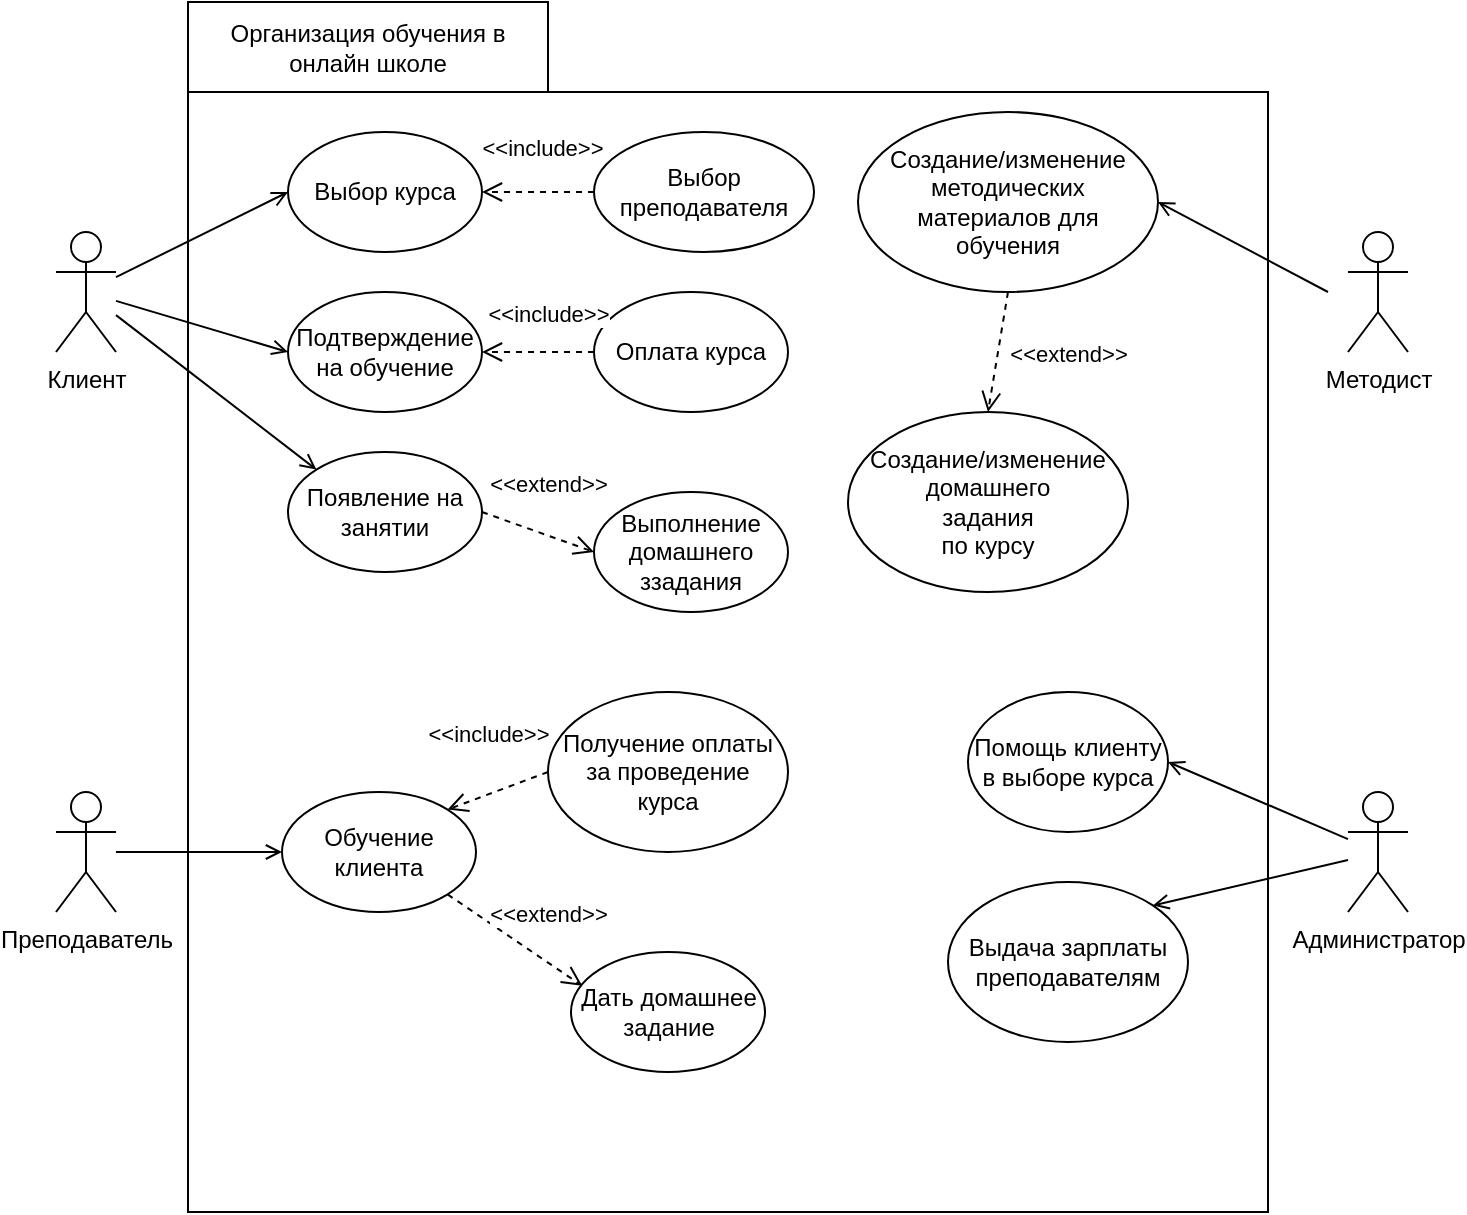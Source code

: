 <mxfile version="23.1.5" type="github">
  <diagram name="Страница — 1" id="pnNomIvdTcrVvQcoWYx4">
    <mxGraphModel dx="1313" dy="706" grid="1" gridSize="10" guides="1" tooltips="1" connect="1" arrows="1" fold="1" page="1" pageScale="1" pageWidth="827" pageHeight="1169" math="0" shadow="0">
      <root>
        <mxCell id="0" />
        <mxCell id="1" parent="0" />
        <mxCell id="0X2S5pAUkGWCGNfLX1CJ-8" value="" style="shape=folder;fontStyle=1;spacingTop=10;tabWidth=180;tabHeight=45;tabPosition=left;html=1;whiteSpace=wrap;" vertex="1" parent="1">
          <mxGeometry x="270" y="105" width="540" height="605" as="geometry" />
        </mxCell>
        <mxCell id="0X2S5pAUkGWCGNfLX1CJ-12" style="rounded=0;orthogonalLoop=1;jettySize=auto;html=1;entryX=0;entryY=0.5;entryDx=0;entryDy=0;endArrow=open;endFill=0;" edge="1" parent="1" source="0X2S5pAUkGWCGNfLX1CJ-1" target="0X2S5pAUkGWCGNfLX1CJ-10">
          <mxGeometry relative="1" as="geometry" />
        </mxCell>
        <mxCell id="0X2S5pAUkGWCGNfLX1CJ-1" value="Клиент" style="shape=umlActor;verticalLabelPosition=bottom;verticalAlign=top;html=1;outlineConnect=0;" vertex="1" parent="1">
          <mxGeometry x="204" y="220" width="30" height="60" as="geometry" />
        </mxCell>
        <mxCell id="0X2S5pAUkGWCGNfLX1CJ-3" value="Преподаватель" style="shape=umlActor;verticalLabelPosition=bottom;verticalAlign=top;html=1;outlineConnect=0;" vertex="1" parent="1">
          <mxGeometry x="204" y="500" width="30" height="60" as="geometry" />
        </mxCell>
        <mxCell id="0X2S5pAUkGWCGNfLX1CJ-4" value="Методист" style="shape=umlActor;verticalLabelPosition=bottom;verticalAlign=top;html=1;outlineConnect=0;" vertex="1" parent="1">
          <mxGeometry x="850" y="220" width="30" height="60" as="geometry" />
        </mxCell>
        <mxCell id="0X2S5pAUkGWCGNfLX1CJ-6" value="Администратор" style="shape=umlActor;verticalLabelPosition=bottom;verticalAlign=top;html=1;outlineConnect=0;" vertex="1" parent="1">
          <mxGeometry x="850" y="500" width="30" height="60" as="geometry" />
        </mxCell>
        <mxCell id="0X2S5pAUkGWCGNfLX1CJ-9" value="Организация обучения в онлайн школе" style="text;html=1;align=center;verticalAlign=middle;whiteSpace=wrap;rounded=0;" vertex="1" parent="1">
          <mxGeometry x="270" y="105" width="180" height="45" as="geometry" />
        </mxCell>
        <mxCell id="0X2S5pAUkGWCGNfLX1CJ-10" value="Выбор курса" style="ellipse;whiteSpace=wrap;html=1;" vertex="1" parent="1">
          <mxGeometry x="320" y="170" width="97" height="60" as="geometry" />
        </mxCell>
        <mxCell id="0X2S5pAUkGWCGNfLX1CJ-13" value="Выбор преподавателя" style="ellipse;whiteSpace=wrap;html=1;" vertex="1" parent="1">
          <mxGeometry x="473" y="170" width="110" height="60" as="geometry" />
        </mxCell>
        <mxCell id="0X2S5pAUkGWCGNfLX1CJ-14" value="&amp;lt;&amp;lt;include&amp;gt;&amp;gt;" style="html=1;verticalAlign=bottom;endArrow=open;dashed=1;endSize=8;curved=0;rounded=0;exitX=0;exitY=0.5;exitDx=0;exitDy=0;endFill=0;" edge="1" parent="1" source="0X2S5pAUkGWCGNfLX1CJ-13" target="0X2S5pAUkGWCGNfLX1CJ-10">
          <mxGeometry x="-0.048" y="-13" relative="1" as="geometry">
            <mxPoint x="540" y="330" as="sourcePoint" />
            <mxPoint x="460" y="330" as="targetPoint" />
            <mxPoint as="offset" />
          </mxGeometry>
        </mxCell>
        <mxCell id="0X2S5pAUkGWCGNfLX1CJ-15" value="Оплата курса" style="ellipse;whiteSpace=wrap;html=1;" vertex="1" parent="1">
          <mxGeometry x="473" y="250" width="97" height="60" as="geometry" />
        </mxCell>
        <mxCell id="0X2S5pAUkGWCGNfLX1CJ-16" value="&amp;lt;&amp;lt;include&amp;gt;&amp;gt;" style="html=1;verticalAlign=bottom;endArrow=open;dashed=1;endSize=8;curved=0;rounded=0;exitX=0;exitY=0.5;exitDx=0;exitDy=0;entryX=1;entryY=0.5;entryDx=0;entryDy=0;endFill=0;" edge="1" parent="1" source="0X2S5pAUkGWCGNfLX1CJ-15" target="0X2S5pAUkGWCGNfLX1CJ-17">
          <mxGeometry x="-0.179" y="-10" relative="1" as="geometry">
            <mxPoint x="520" y="210" as="sourcePoint" />
            <mxPoint x="458" y="221" as="targetPoint" />
            <mxPoint as="offset" />
          </mxGeometry>
        </mxCell>
        <mxCell id="0X2S5pAUkGWCGNfLX1CJ-17" value="Подтверждение на обучение" style="ellipse;whiteSpace=wrap;html=1;" vertex="1" parent="1">
          <mxGeometry x="320" y="250" width="97" height="60" as="geometry" />
        </mxCell>
        <mxCell id="0X2S5pAUkGWCGNfLX1CJ-18" style="rounded=0;orthogonalLoop=1;jettySize=auto;html=1;entryX=0;entryY=0.5;entryDx=0;entryDy=0;endArrow=open;endFill=0;" edge="1" parent="1" source="0X2S5pAUkGWCGNfLX1CJ-1" target="0X2S5pAUkGWCGNfLX1CJ-17">
          <mxGeometry relative="1" as="geometry">
            <mxPoint x="240" y="250" as="sourcePoint" />
            <mxPoint x="363" y="230" as="targetPoint" />
          </mxGeometry>
        </mxCell>
        <mxCell id="0X2S5pAUkGWCGNfLX1CJ-19" value="Обучение клиента" style="ellipse;whiteSpace=wrap;html=1;" vertex="1" parent="1">
          <mxGeometry x="317" y="500" width="97" height="60" as="geometry" />
        </mxCell>
        <mxCell id="0X2S5pAUkGWCGNfLX1CJ-21" style="rounded=0;orthogonalLoop=1;jettySize=auto;html=1;entryX=0;entryY=0.5;entryDx=0;entryDy=0;endArrow=open;endFill=0;" edge="1" parent="1" source="0X2S5pAUkGWCGNfLX1CJ-3" target="0X2S5pAUkGWCGNfLX1CJ-19">
          <mxGeometry relative="1" as="geometry">
            <mxPoint x="230" y="530" as="sourcePoint" />
            <mxPoint x="340" y="300" as="targetPoint" />
          </mxGeometry>
        </mxCell>
        <mxCell id="0X2S5pAUkGWCGNfLX1CJ-22" value="Получение оплаты за проведение &lt;br&gt;курса" style="ellipse;whiteSpace=wrap;html=1;" vertex="1" parent="1">
          <mxGeometry x="450" y="450" width="120" height="80" as="geometry" />
        </mxCell>
        <mxCell id="0X2S5pAUkGWCGNfLX1CJ-23" value="&amp;lt;&amp;lt;include&amp;gt;&amp;gt;" style="html=1;verticalAlign=bottom;endArrow=open;dashed=1;endSize=8;curved=0;rounded=0;exitX=0;exitY=0.5;exitDx=0;exitDy=0;entryX=1;entryY=0;entryDx=0;entryDy=0;endFill=0;" edge="1" parent="1" source="0X2S5pAUkGWCGNfLX1CJ-22" target="0X2S5pAUkGWCGNfLX1CJ-19">
          <mxGeometry x="-0.083" y="-20" relative="1" as="geometry">
            <mxPoint x="490" y="370" as="sourcePoint" />
            <mxPoint x="423" y="321" as="targetPoint" />
            <mxPoint as="offset" />
          </mxGeometry>
        </mxCell>
        <mxCell id="0X2S5pAUkGWCGNfLX1CJ-24" value="Дать домашнее задание" style="ellipse;whiteSpace=wrap;html=1;" vertex="1" parent="1">
          <mxGeometry x="461.5" y="580" width="97" height="60" as="geometry" />
        </mxCell>
        <mxCell id="0X2S5pAUkGWCGNfLX1CJ-25" value="Появление на занятии" style="ellipse;whiteSpace=wrap;html=1;" vertex="1" parent="1">
          <mxGeometry x="320" y="330" width="97" height="60" as="geometry" />
        </mxCell>
        <mxCell id="0X2S5pAUkGWCGNfLX1CJ-26" style="rounded=0;orthogonalLoop=1;jettySize=auto;html=1;entryX=0;entryY=0;entryDx=0;entryDy=0;endArrow=open;endFill=0;" edge="1" parent="1" source="0X2S5pAUkGWCGNfLX1CJ-1" target="0X2S5pAUkGWCGNfLX1CJ-25">
          <mxGeometry relative="1" as="geometry">
            <mxPoint x="244" y="264" as="sourcePoint" />
            <mxPoint x="330" y="290" as="targetPoint" />
          </mxGeometry>
        </mxCell>
        <mxCell id="0X2S5pAUkGWCGNfLX1CJ-27" value="&amp;lt;&amp;lt;extend&amp;gt;&amp;gt;" style="html=1;verticalAlign=bottom;endArrow=open;dashed=1;endSize=8;curved=0;rounded=0;exitX=1;exitY=0.5;exitDx=0;exitDy=0;endFill=0;entryX=0;entryY=0.5;entryDx=0;entryDy=0;" edge="1" parent="1" source="0X2S5pAUkGWCGNfLX1CJ-25" target="0X2S5pAUkGWCGNfLX1CJ-28">
          <mxGeometry x="-0.026" y="16" relative="1" as="geometry">
            <mxPoint x="510" y="290" as="sourcePoint" />
            <mxPoint x="430" y="290" as="targetPoint" />
            <mxPoint as="offset" />
          </mxGeometry>
        </mxCell>
        <mxCell id="0X2S5pAUkGWCGNfLX1CJ-28" value="Выполнение домашнего ззадания" style="ellipse;whiteSpace=wrap;html=1;" vertex="1" parent="1">
          <mxGeometry x="473" y="350" width="97" height="60" as="geometry" />
        </mxCell>
        <mxCell id="0X2S5pAUkGWCGNfLX1CJ-30" value="&amp;lt;&amp;lt;extend&amp;gt;&amp;gt;" style="html=1;verticalAlign=bottom;endArrow=open;dashed=1;endSize=8;curved=0;rounded=0;exitX=1;exitY=1;exitDx=0;exitDy=0;endFill=0;entryX=0.058;entryY=0.282;entryDx=0;entryDy=0;entryPerimeter=0;" edge="1" parent="1" source="0X2S5pAUkGWCGNfLX1CJ-19" target="0X2S5pAUkGWCGNfLX1CJ-24">
          <mxGeometry x="0.28" y="13" relative="1" as="geometry">
            <mxPoint x="427" y="370" as="sourcePoint" />
            <mxPoint x="504" y="400" as="targetPoint" />
            <mxPoint as="offset" />
          </mxGeometry>
        </mxCell>
        <mxCell id="0X2S5pAUkGWCGNfLX1CJ-31" value="Помощь клиенту в выборе курса" style="ellipse;whiteSpace=wrap;html=1;" vertex="1" parent="1">
          <mxGeometry x="660" y="450" width="100" height="70" as="geometry" />
        </mxCell>
        <mxCell id="0X2S5pAUkGWCGNfLX1CJ-32" style="rounded=0;orthogonalLoop=1;jettySize=auto;html=1;entryX=1;entryY=0.5;entryDx=0;entryDy=0;endArrow=open;endFill=0;" edge="1" parent="1" source="0X2S5pAUkGWCGNfLX1CJ-6" target="0X2S5pAUkGWCGNfLX1CJ-31">
          <mxGeometry relative="1" as="geometry">
            <mxPoint x="244" y="272" as="sourcePoint" />
            <mxPoint x="344" y="349" as="targetPoint" />
          </mxGeometry>
        </mxCell>
        <mxCell id="0X2S5pAUkGWCGNfLX1CJ-33" value="Выдача зарплаты преподавателям" style="ellipse;whiteSpace=wrap;html=1;" vertex="1" parent="1">
          <mxGeometry x="650" y="545" width="120" height="80" as="geometry" />
        </mxCell>
        <mxCell id="0X2S5pAUkGWCGNfLX1CJ-34" style="rounded=0;orthogonalLoop=1;jettySize=auto;html=1;entryX=1;entryY=0;entryDx=0;entryDy=0;endArrow=open;endFill=0;" edge="1" parent="1" target="0X2S5pAUkGWCGNfLX1CJ-33">
          <mxGeometry relative="1" as="geometry">
            <mxPoint x="850" y="534" as="sourcePoint" />
            <mxPoint x="770" y="495" as="targetPoint" />
          </mxGeometry>
        </mxCell>
        <mxCell id="0X2S5pAUkGWCGNfLX1CJ-35" value="Создание/изменение методических &lt;br&gt;материалов для &lt;br&gt;обучения" style="ellipse;whiteSpace=wrap;html=1;" vertex="1" parent="1">
          <mxGeometry x="605" y="160" width="150" height="90" as="geometry" />
        </mxCell>
        <mxCell id="0X2S5pAUkGWCGNfLX1CJ-36" style="rounded=0;orthogonalLoop=1;jettySize=auto;html=1;entryX=1;entryY=0.5;entryDx=0;entryDy=0;endArrow=open;endFill=0;" edge="1" parent="1" target="0X2S5pAUkGWCGNfLX1CJ-35">
          <mxGeometry relative="1" as="geometry">
            <mxPoint x="840" y="250" as="sourcePoint" />
            <mxPoint x="770" y="495" as="targetPoint" />
          </mxGeometry>
        </mxCell>
        <mxCell id="0X2S5pAUkGWCGNfLX1CJ-37" value="Создание/изменение домашнего&lt;br&gt;задания&lt;br&gt;по курсу" style="ellipse;whiteSpace=wrap;html=1;" vertex="1" parent="1">
          <mxGeometry x="600" y="310" width="140" height="90" as="geometry" />
        </mxCell>
        <mxCell id="0X2S5pAUkGWCGNfLX1CJ-38" value="&amp;lt;&amp;lt;extend&amp;gt;&amp;gt;" style="html=1;verticalAlign=bottom;endArrow=open;dashed=1;endSize=8;curved=0;rounded=0;exitX=0.5;exitY=1;exitDx=0;exitDy=0;endFill=0;entryX=0.5;entryY=0;entryDx=0;entryDy=0;" edge="1" parent="1" source="0X2S5pAUkGWCGNfLX1CJ-35" target="0X2S5pAUkGWCGNfLX1CJ-37">
          <mxGeometry x="0.135" y="36" relative="1" as="geometry">
            <mxPoint x="427" y="370" as="sourcePoint" />
            <mxPoint x="483" y="390" as="targetPoint" />
            <mxPoint as="offset" />
          </mxGeometry>
        </mxCell>
      </root>
    </mxGraphModel>
  </diagram>
</mxfile>
